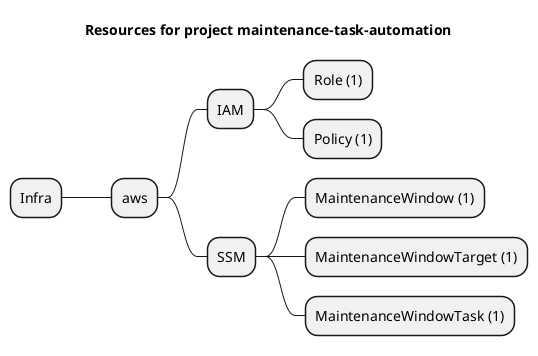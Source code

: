 @startmindmap
title Resources for project maintenance-task-automation
skinparam monochrome true
+ Infra
++ aws
+++ IAM
++++ Role (1)
++++ Policy (1)
+++ SSM
++++ MaintenanceWindow (1)
++++ MaintenanceWindowTarget (1)
++++ MaintenanceWindowTask (1)
@endmindmap